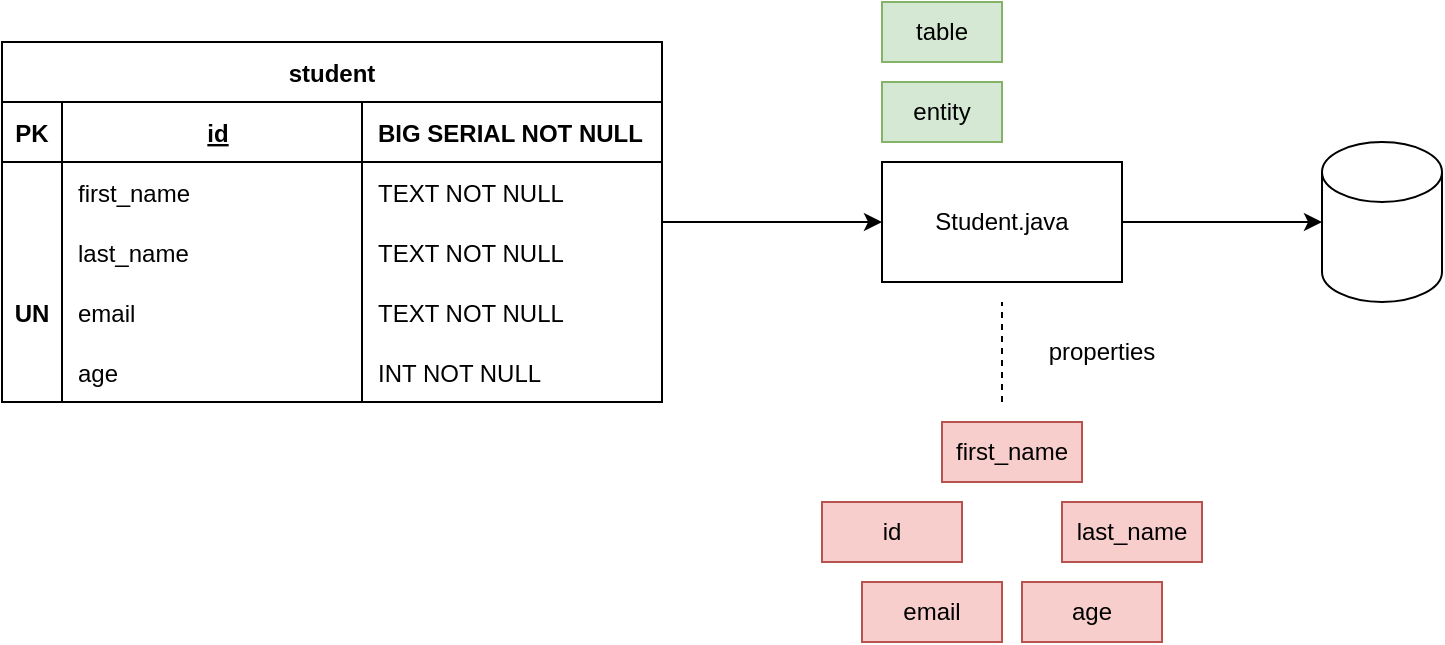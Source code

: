 <mxfile version="16.5.2"><diagram id="4IVzmmRC7iSZ5JZ3n8YF" name="Page-1"><mxGraphModel dx="946" dy="673" grid="1" gridSize="10" guides="1" tooltips="1" connect="1" arrows="1" fold="1" page="1" pageScale="1" pageWidth="827" pageHeight="1169" math="0" shadow="0"><root><mxCell id="0"/><mxCell id="1" parent="0"/><mxCell id="y94WFJxIkzSdp2i04vIt-1" value="" style="edgeStyle=orthogonalEdgeStyle;rounded=0;orthogonalLoop=1;jettySize=auto;html=1;entryX=0;entryY=0.5;entryDx=0;entryDy=0;" edge="1" parent="1" source="y94WFJxIkzSdp2i04vIt-2" target="y94WFJxIkzSdp2i04vIt-24"><mxGeometry relative="1" as="geometry"/></mxCell><mxCell id="y94WFJxIkzSdp2i04vIt-2" value="student" style="shape=table;startSize=30;container=1;collapsible=1;childLayout=tableLayout;fixedRows=1;rowLines=0;fontStyle=1;align=center;resizeLast=1;labelBackgroundColor=none;" vertex="1" parent="1"><mxGeometry x="420" y="280" width="330" height="180" as="geometry"><mxRectangle x="290" y="260" width="60" height="30" as="alternateBounds"/></mxGeometry></mxCell><mxCell id="y94WFJxIkzSdp2i04vIt-3" value="" style="shape=tableRow;horizontal=0;startSize=0;swimlaneHead=0;swimlaneBody=0;fillColor=none;collapsible=0;dropTarget=0;points=[[0,0.5],[1,0.5]];portConstraint=eastwest;top=0;left=0;right=0;bottom=1;labelBackgroundColor=none;" vertex="1" parent="y94WFJxIkzSdp2i04vIt-2"><mxGeometry y="30" width="330" height="30" as="geometry"/></mxCell><mxCell id="y94WFJxIkzSdp2i04vIt-4" value="PK" style="shape=partialRectangle;connectable=0;fillColor=none;top=0;left=0;bottom=0;right=0;fontStyle=1;overflow=hidden;labelBackgroundColor=none;" vertex="1" parent="y94WFJxIkzSdp2i04vIt-3"><mxGeometry width="30" height="30" as="geometry"><mxRectangle width="30" height="30" as="alternateBounds"/></mxGeometry></mxCell><mxCell id="y94WFJxIkzSdp2i04vIt-5" value="id" style="shape=partialRectangle;connectable=0;fillColor=none;top=0;left=0;bottom=0;right=0;align=center;spacingLeft=6;fontStyle=5;overflow=hidden;labelBackgroundColor=none;labelPosition=center;verticalLabelPosition=middle;verticalAlign=middle;" vertex="1" parent="y94WFJxIkzSdp2i04vIt-3"><mxGeometry x="30" width="150" height="30" as="geometry"><mxRectangle width="150" height="30" as="alternateBounds"/></mxGeometry></mxCell><mxCell id="y94WFJxIkzSdp2i04vIt-6" value="BIG SERIAL NOT NULL" style="shape=partialRectangle;connectable=0;fillColor=none;top=0;left=0;bottom=0;right=0;align=left;spacingLeft=6;fontStyle=1;overflow=hidden;labelBackgroundColor=none;" vertex="1" parent="y94WFJxIkzSdp2i04vIt-3"><mxGeometry x="180" width="150" height="30" as="geometry"><mxRectangle width="150" height="30" as="alternateBounds"/></mxGeometry></mxCell><mxCell id="y94WFJxIkzSdp2i04vIt-7" value="" style="shape=tableRow;horizontal=0;startSize=0;swimlaneHead=0;swimlaneBody=0;fillColor=none;collapsible=0;dropTarget=0;points=[[0,0.5],[1,0.5]];portConstraint=eastwest;top=0;left=0;right=0;bottom=0;labelBackgroundColor=none;" vertex="1" parent="y94WFJxIkzSdp2i04vIt-2"><mxGeometry y="60" width="330" height="30" as="geometry"/></mxCell><mxCell id="y94WFJxIkzSdp2i04vIt-8" value="" style="shape=partialRectangle;connectable=0;fillColor=none;top=0;left=0;bottom=0;right=0;editable=1;overflow=hidden;labelBackgroundColor=none;" vertex="1" parent="y94WFJxIkzSdp2i04vIt-7"><mxGeometry width="30" height="30" as="geometry"><mxRectangle width="30" height="30" as="alternateBounds"/></mxGeometry></mxCell><mxCell id="y94WFJxIkzSdp2i04vIt-9" value="first_name" style="shape=partialRectangle;connectable=0;fillColor=none;top=0;left=0;bottom=0;right=0;align=left;spacingLeft=6;overflow=hidden;labelBackgroundColor=none;" vertex="1" parent="y94WFJxIkzSdp2i04vIt-7"><mxGeometry x="30" width="150" height="30" as="geometry"><mxRectangle width="150" height="30" as="alternateBounds"/></mxGeometry></mxCell><mxCell id="y94WFJxIkzSdp2i04vIt-10" value="TEXT NOT NULL" style="shape=partialRectangle;connectable=0;fillColor=none;top=0;left=0;bottom=0;right=0;align=left;spacingLeft=6;overflow=hidden;labelBackgroundColor=none;" vertex="1" parent="y94WFJxIkzSdp2i04vIt-7"><mxGeometry x="180" width="150" height="30" as="geometry"><mxRectangle width="150" height="30" as="alternateBounds"/></mxGeometry></mxCell><mxCell id="y94WFJxIkzSdp2i04vIt-11" value="" style="shape=tableRow;horizontal=0;startSize=0;swimlaneHead=0;swimlaneBody=0;fillColor=none;collapsible=0;dropTarget=0;points=[[0,0.5],[1,0.5]];portConstraint=eastwest;top=0;left=0;right=0;bottom=0;labelBackgroundColor=none;" vertex="1" parent="y94WFJxIkzSdp2i04vIt-2"><mxGeometry y="90" width="330" height="30" as="geometry"/></mxCell><mxCell id="y94WFJxIkzSdp2i04vIt-12" value="" style="shape=partialRectangle;connectable=0;fillColor=none;top=0;left=0;bottom=0;right=0;editable=1;overflow=hidden;labelBackgroundColor=none;fontStyle=1" vertex="1" parent="y94WFJxIkzSdp2i04vIt-11"><mxGeometry width="30" height="30" as="geometry"><mxRectangle width="30" height="30" as="alternateBounds"/></mxGeometry></mxCell><mxCell id="y94WFJxIkzSdp2i04vIt-13" value="last_name" style="shape=partialRectangle;connectable=0;fillColor=none;top=0;left=0;bottom=0;right=0;align=left;spacingLeft=6;overflow=hidden;labelBackgroundColor=none;" vertex="1" parent="y94WFJxIkzSdp2i04vIt-11"><mxGeometry x="30" width="150" height="30" as="geometry"><mxRectangle width="150" height="30" as="alternateBounds"/></mxGeometry></mxCell><mxCell id="y94WFJxIkzSdp2i04vIt-14" value="TEXT NOT NULL" style="shape=partialRectangle;connectable=0;fillColor=none;top=0;left=0;bottom=0;right=0;align=left;spacingLeft=6;overflow=hidden;labelBackgroundColor=none;" vertex="1" parent="y94WFJxIkzSdp2i04vIt-11"><mxGeometry x="180" width="150" height="30" as="geometry"><mxRectangle width="150" height="30" as="alternateBounds"/></mxGeometry></mxCell><mxCell id="y94WFJxIkzSdp2i04vIt-15" value="" style="shape=tableRow;horizontal=0;startSize=0;swimlaneHead=0;swimlaneBody=0;fillColor=none;collapsible=0;dropTarget=0;points=[[0,0.5],[1,0.5]];portConstraint=eastwest;top=0;left=0;right=0;bottom=0;labelBackgroundColor=none;" vertex="1" parent="y94WFJxIkzSdp2i04vIt-2"><mxGeometry y="120" width="330" height="30" as="geometry"/></mxCell><mxCell id="y94WFJxIkzSdp2i04vIt-16" value="UN" style="shape=partialRectangle;connectable=0;fillColor=none;top=0;left=0;bottom=0;right=0;editable=1;overflow=hidden;labelBackgroundColor=none;fontStyle=1" vertex="1" parent="y94WFJxIkzSdp2i04vIt-15"><mxGeometry width="30" height="30" as="geometry"><mxRectangle width="30" height="30" as="alternateBounds"/></mxGeometry></mxCell><mxCell id="y94WFJxIkzSdp2i04vIt-17" value="email" style="shape=partialRectangle;connectable=0;fillColor=none;top=0;left=0;bottom=0;right=0;align=left;spacingLeft=6;overflow=hidden;labelBackgroundColor=none;" vertex="1" parent="y94WFJxIkzSdp2i04vIt-15"><mxGeometry x="30" width="150" height="30" as="geometry"><mxRectangle width="150" height="30" as="alternateBounds"/></mxGeometry></mxCell><mxCell id="y94WFJxIkzSdp2i04vIt-18" value="TEXT NOT NULL" style="shape=partialRectangle;connectable=0;fillColor=none;top=0;left=0;bottom=0;right=0;align=left;spacingLeft=6;overflow=hidden;labelBackgroundColor=none;" vertex="1" parent="y94WFJxIkzSdp2i04vIt-15"><mxGeometry x="180" width="150" height="30" as="geometry"><mxRectangle width="150" height="30" as="alternateBounds"/></mxGeometry></mxCell><mxCell id="y94WFJxIkzSdp2i04vIt-19" value="" style="shape=tableRow;horizontal=0;startSize=0;swimlaneHead=0;swimlaneBody=0;fillColor=none;collapsible=0;dropTarget=0;points=[[0,0.5],[1,0.5]];portConstraint=eastwest;top=0;left=0;right=0;bottom=0;labelBackgroundColor=none;" vertex="1" parent="y94WFJxIkzSdp2i04vIt-2"><mxGeometry y="150" width="330" height="30" as="geometry"/></mxCell><mxCell id="y94WFJxIkzSdp2i04vIt-20" value="" style="shape=partialRectangle;connectable=0;fillColor=none;top=0;left=0;bottom=0;right=0;editable=1;overflow=hidden;labelBackgroundColor=none;" vertex="1" parent="y94WFJxIkzSdp2i04vIt-19"><mxGeometry width="30" height="30" as="geometry"><mxRectangle width="30" height="30" as="alternateBounds"/></mxGeometry></mxCell><mxCell id="y94WFJxIkzSdp2i04vIt-21" value="age" style="shape=partialRectangle;connectable=0;fillColor=none;top=0;left=0;bottom=0;right=0;align=left;spacingLeft=6;overflow=hidden;labelBackgroundColor=none;" vertex="1" parent="y94WFJxIkzSdp2i04vIt-19"><mxGeometry x="30" width="150" height="30" as="geometry"><mxRectangle width="150" height="30" as="alternateBounds"/></mxGeometry></mxCell><mxCell id="y94WFJxIkzSdp2i04vIt-22" value="INT NOT NULL" style="shape=partialRectangle;connectable=0;fillColor=none;top=0;left=0;bottom=0;right=0;align=left;spacingLeft=6;overflow=hidden;labelBackgroundColor=none;" vertex="1" parent="y94WFJxIkzSdp2i04vIt-19"><mxGeometry x="180" width="150" height="30" as="geometry"><mxRectangle width="150" height="30" as="alternateBounds"/></mxGeometry></mxCell><mxCell id="y94WFJxIkzSdp2i04vIt-23" value="" style="edgeStyle=orthogonalEdgeStyle;rounded=0;orthogonalLoop=1;jettySize=auto;html=1;" edge="1" parent="1" source="y94WFJxIkzSdp2i04vIt-24" target="y94WFJxIkzSdp2i04vIt-34"><mxGeometry relative="1" as="geometry"/></mxCell><mxCell id="y94WFJxIkzSdp2i04vIt-24" value="Student.java" style="rounded=0;whiteSpace=wrap;html=1;labelBackgroundColor=none;fillColor=default;" vertex="1" parent="1"><mxGeometry x="860" y="340" width="120" height="60" as="geometry"/></mxCell><mxCell id="y94WFJxIkzSdp2i04vIt-25" value="table" style="text;html=1;strokeColor=#82b366;fillColor=#d5e8d4;align=center;verticalAlign=middle;whiteSpace=wrap;rounded=0;labelBackgroundColor=none;" vertex="1" parent="1"><mxGeometry x="860" y="260" width="60" height="30" as="geometry"/></mxCell><mxCell id="y94WFJxIkzSdp2i04vIt-26" value="entity" style="text;html=1;strokeColor=#82b366;fillColor=#d5e8d4;align=center;verticalAlign=middle;whiteSpace=wrap;rounded=0;labelBackgroundColor=none;" vertex="1" parent="1"><mxGeometry x="860" y="300" width="60" height="30" as="geometry"/></mxCell><mxCell id="y94WFJxIkzSdp2i04vIt-27" value="" style="endArrow=none;dashed=1;html=1;rounded=0;" edge="1" parent="1"><mxGeometry width="50" height="50" relative="1" as="geometry"><mxPoint x="920" y="460" as="sourcePoint"/><mxPoint x="920" y="410" as="targetPoint"/></mxGeometry></mxCell><mxCell id="y94WFJxIkzSdp2i04vIt-28" value="properties" style="text;html=1;strokeColor=none;fillColor=none;align=center;verticalAlign=middle;whiteSpace=wrap;rounded=0;labelBackgroundColor=none;" vertex="1" parent="1"><mxGeometry x="940" y="420" width="60" height="30" as="geometry"/></mxCell><mxCell id="y94WFJxIkzSdp2i04vIt-29" value="first_name" style="text;html=1;strokeColor=#b85450;fillColor=#f8cecc;align=center;verticalAlign=middle;whiteSpace=wrap;rounded=0;labelBackgroundColor=none;" vertex="1" parent="1"><mxGeometry x="890" y="470" width="70" height="30" as="geometry"/></mxCell><mxCell id="y94WFJxIkzSdp2i04vIt-30" value="email" style="text;html=1;strokeColor=#b85450;fillColor=#f8cecc;align=center;verticalAlign=middle;whiteSpace=wrap;rounded=0;labelBackgroundColor=none;" vertex="1" parent="1"><mxGeometry x="850" y="550" width="70" height="30" as="geometry"/></mxCell><mxCell id="y94WFJxIkzSdp2i04vIt-31" value="id" style="text;html=1;strokeColor=#b85450;fillColor=#f8cecc;align=center;verticalAlign=middle;whiteSpace=wrap;rounded=0;labelBackgroundColor=none;" vertex="1" parent="1"><mxGeometry x="830" y="510" width="70" height="30" as="geometry"/></mxCell><mxCell id="y94WFJxIkzSdp2i04vIt-32" value="last_name" style="text;html=1;strokeColor=#b85450;fillColor=#f8cecc;align=center;verticalAlign=middle;whiteSpace=wrap;rounded=0;labelBackgroundColor=none;" vertex="1" parent="1"><mxGeometry x="950" y="510" width="70" height="30" as="geometry"/></mxCell><mxCell id="y94WFJxIkzSdp2i04vIt-33" value="age" style="text;html=1;strokeColor=#b85450;fillColor=#f8cecc;align=center;verticalAlign=middle;whiteSpace=wrap;rounded=0;labelBackgroundColor=none;" vertex="1" parent="1"><mxGeometry x="930" y="550" width="70" height="30" as="geometry"/></mxCell><mxCell id="y94WFJxIkzSdp2i04vIt-34" value="" style="shape=cylinder3;whiteSpace=wrap;html=1;boundedLbl=1;backgroundOutline=1;size=15;labelBackgroundColor=none;fillColor=default;" vertex="1" parent="1"><mxGeometry x="1080" y="330" width="60" height="80" as="geometry"/></mxCell></root></mxGraphModel></diagram></mxfile>